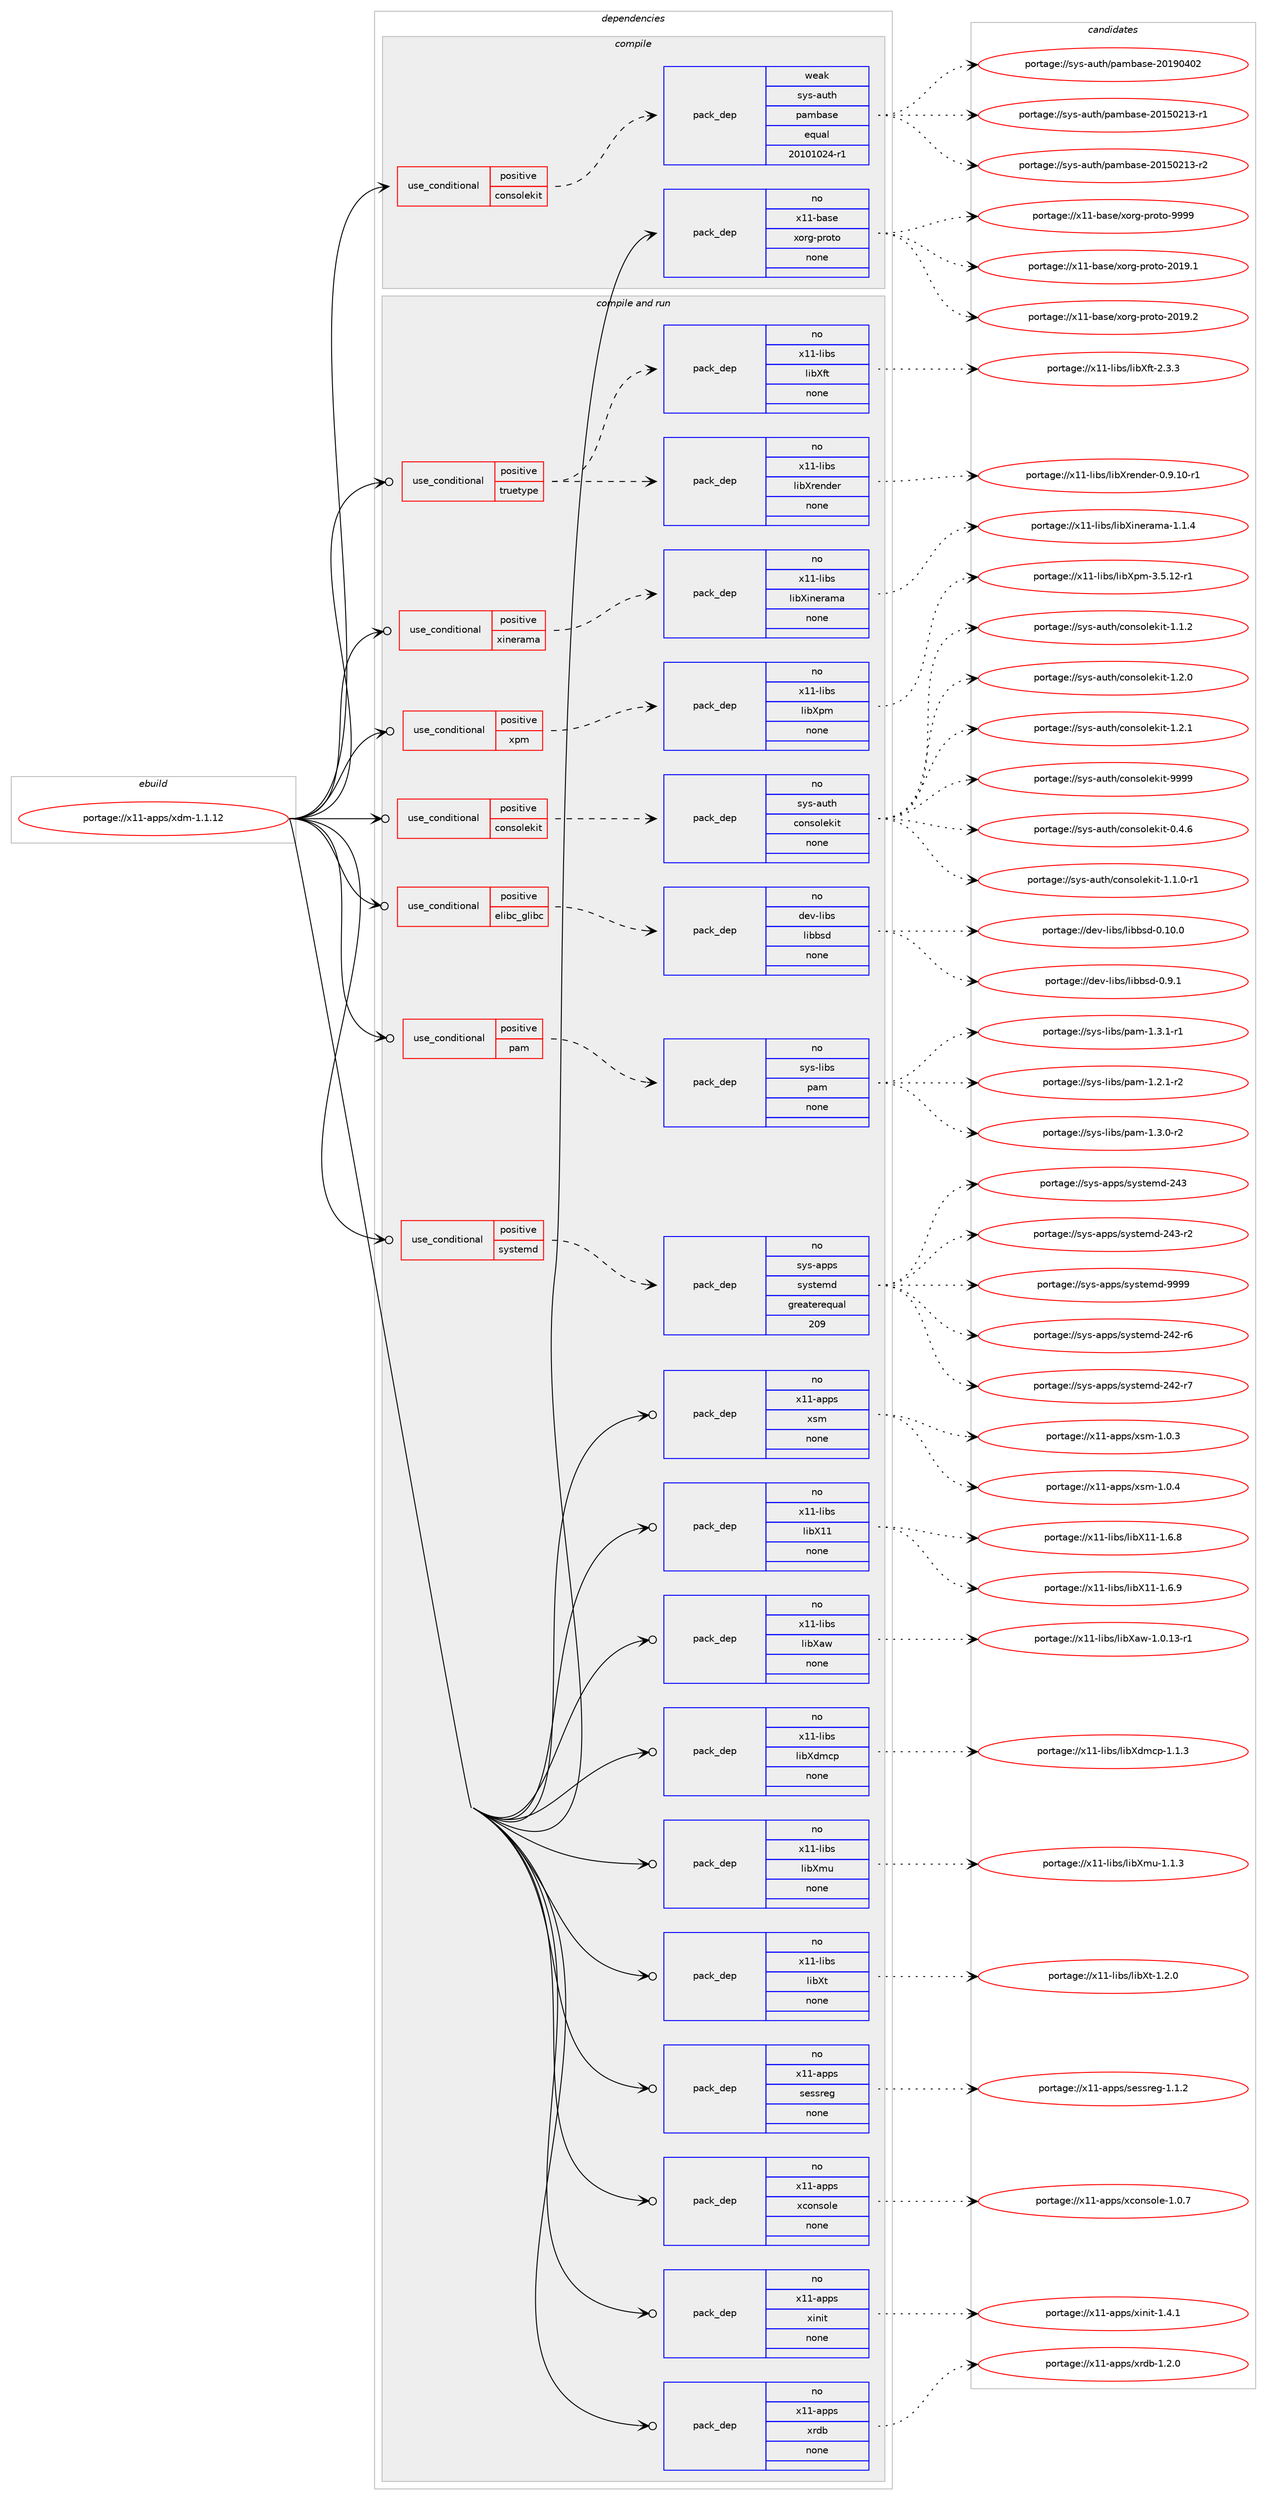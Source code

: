 digraph prolog {

# *************
# Graph options
# *************

newrank=true;
concentrate=true;
compound=true;
graph [rankdir=LR,fontname=Helvetica,fontsize=10,ranksep=1.5];#, ranksep=2.5, nodesep=0.2];
edge  [arrowhead=vee];
node  [fontname=Helvetica,fontsize=10];

# **********
# The ebuild
# **********

subgraph cluster_leftcol {
color=gray;
rank=same;
label=<<i>ebuild</i>>;
id [label="portage://x11-apps/xdm-1.1.12", color=red, width=4, href="../x11-apps/xdm-1.1.12.svg"];
}

# ****************
# The dependencies
# ****************

subgraph cluster_midcol {
color=gray;
label=<<i>dependencies</i>>;
subgraph cluster_compile {
fillcolor="#eeeeee";
style=filled;
label=<<i>compile</i>>;
subgraph cond107454 {
dependency446127 [label=<<TABLE BORDER="0" CELLBORDER="1" CELLSPACING="0" CELLPADDING="4"><TR><TD ROWSPAN="3" CELLPADDING="10">use_conditional</TD></TR><TR><TD>positive</TD></TR><TR><TD>consolekit</TD></TR></TABLE>>, shape=none, color=red];
subgraph pack330726 {
dependency446128 [label=<<TABLE BORDER="0" CELLBORDER="1" CELLSPACING="0" CELLPADDING="4" WIDTH="220"><TR><TD ROWSPAN="6" CELLPADDING="30">pack_dep</TD></TR><TR><TD WIDTH="110">weak</TD></TR><TR><TD>sys-auth</TD></TR><TR><TD>pambase</TD></TR><TR><TD>equal</TD></TR><TR><TD>20101024-r1</TD></TR></TABLE>>, shape=none, color=blue];
}
dependency446127:e -> dependency446128:w [weight=20,style="dashed",arrowhead="vee"];
}
id:e -> dependency446127:w [weight=20,style="solid",arrowhead="vee"];
subgraph pack330727 {
dependency446129 [label=<<TABLE BORDER="0" CELLBORDER="1" CELLSPACING="0" CELLPADDING="4" WIDTH="220"><TR><TD ROWSPAN="6" CELLPADDING="30">pack_dep</TD></TR><TR><TD WIDTH="110">no</TD></TR><TR><TD>x11-base</TD></TR><TR><TD>xorg-proto</TD></TR><TR><TD>none</TD></TR><TR><TD></TD></TR></TABLE>>, shape=none, color=blue];
}
id:e -> dependency446129:w [weight=20,style="solid",arrowhead="vee"];
}
subgraph cluster_compileandrun {
fillcolor="#eeeeee";
style=filled;
label=<<i>compile and run</i>>;
subgraph cond107455 {
dependency446130 [label=<<TABLE BORDER="0" CELLBORDER="1" CELLSPACING="0" CELLPADDING="4"><TR><TD ROWSPAN="3" CELLPADDING="10">use_conditional</TD></TR><TR><TD>positive</TD></TR><TR><TD>consolekit</TD></TR></TABLE>>, shape=none, color=red];
subgraph pack330728 {
dependency446131 [label=<<TABLE BORDER="0" CELLBORDER="1" CELLSPACING="0" CELLPADDING="4" WIDTH="220"><TR><TD ROWSPAN="6" CELLPADDING="30">pack_dep</TD></TR><TR><TD WIDTH="110">no</TD></TR><TR><TD>sys-auth</TD></TR><TR><TD>consolekit</TD></TR><TR><TD>none</TD></TR><TR><TD></TD></TR></TABLE>>, shape=none, color=blue];
}
dependency446130:e -> dependency446131:w [weight=20,style="dashed",arrowhead="vee"];
}
id:e -> dependency446130:w [weight=20,style="solid",arrowhead="odotvee"];
subgraph cond107456 {
dependency446132 [label=<<TABLE BORDER="0" CELLBORDER="1" CELLSPACING="0" CELLPADDING="4"><TR><TD ROWSPAN="3" CELLPADDING="10">use_conditional</TD></TR><TR><TD>positive</TD></TR><TR><TD>elibc_glibc</TD></TR></TABLE>>, shape=none, color=red];
subgraph pack330729 {
dependency446133 [label=<<TABLE BORDER="0" CELLBORDER="1" CELLSPACING="0" CELLPADDING="4" WIDTH="220"><TR><TD ROWSPAN="6" CELLPADDING="30">pack_dep</TD></TR><TR><TD WIDTH="110">no</TD></TR><TR><TD>dev-libs</TD></TR><TR><TD>libbsd</TD></TR><TR><TD>none</TD></TR><TR><TD></TD></TR></TABLE>>, shape=none, color=blue];
}
dependency446132:e -> dependency446133:w [weight=20,style="dashed",arrowhead="vee"];
}
id:e -> dependency446132:w [weight=20,style="solid",arrowhead="odotvee"];
subgraph cond107457 {
dependency446134 [label=<<TABLE BORDER="0" CELLBORDER="1" CELLSPACING="0" CELLPADDING="4"><TR><TD ROWSPAN="3" CELLPADDING="10">use_conditional</TD></TR><TR><TD>positive</TD></TR><TR><TD>pam</TD></TR></TABLE>>, shape=none, color=red];
subgraph pack330730 {
dependency446135 [label=<<TABLE BORDER="0" CELLBORDER="1" CELLSPACING="0" CELLPADDING="4" WIDTH="220"><TR><TD ROWSPAN="6" CELLPADDING="30">pack_dep</TD></TR><TR><TD WIDTH="110">no</TD></TR><TR><TD>sys-libs</TD></TR><TR><TD>pam</TD></TR><TR><TD>none</TD></TR><TR><TD></TD></TR></TABLE>>, shape=none, color=blue];
}
dependency446134:e -> dependency446135:w [weight=20,style="dashed",arrowhead="vee"];
}
id:e -> dependency446134:w [weight=20,style="solid",arrowhead="odotvee"];
subgraph cond107458 {
dependency446136 [label=<<TABLE BORDER="0" CELLBORDER="1" CELLSPACING="0" CELLPADDING="4"><TR><TD ROWSPAN="3" CELLPADDING="10">use_conditional</TD></TR><TR><TD>positive</TD></TR><TR><TD>systemd</TD></TR></TABLE>>, shape=none, color=red];
subgraph pack330731 {
dependency446137 [label=<<TABLE BORDER="0" CELLBORDER="1" CELLSPACING="0" CELLPADDING="4" WIDTH="220"><TR><TD ROWSPAN="6" CELLPADDING="30">pack_dep</TD></TR><TR><TD WIDTH="110">no</TD></TR><TR><TD>sys-apps</TD></TR><TR><TD>systemd</TD></TR><TR><TD>greaterequal</TD></TR><TR><TD>209</TD></TR></TABLE>>, shape=none, color=blue];
}
dependency446136:e -> dependency446137:w [weight=20,style="dashed",arrowhead="vee"];
}
id:e -> dependency446136:w [weight=20,style="solid",arrowhead="odotvee"];
subgraph cond107459 {
dependency446138 [label=<<TABLE BORDER="0" CELLBORDER="1" CELLSPACING="0" CELLPADDING="4"><TR><TD ROWSPAN="3" CELLPADDING="10">use_conditional</TD></TR><TR><TD>positive</TD></TR><TR><TD>truetype</TD></TR></TABLE>>, shape=none, color=red];
subgraph pack330732 {
dependency446139 [label=<<TABLE BORDER="0" CELLBORDER="1" CELLSPACING="0" CELLPADDING="4" WIDTH="220"><TR><TD ROWSPAN="6" CELLPADDING="30">pack_dep</TD></TR><TR><TD WIDTH="110">no</TD></TR><TR><TD>x11-libs</TD></TR><TR><TD>libXrender</TD></TR><TR><TD>none</TD></TR><TR><TD></TD></TR></TABLE>>, shape=none, color=blue];
}
dependency446138:e -> dependency446139:w [weight=20,style="dashed",arrowhead="vee"];
subgraph pack330733 {
dependency446140 [label=<<TABLE BORDER="0" CELLBORDER="1" CELLSPACING="0" CELLPADDING="4" WIDTH="220"><TR><TD ROWSPAN="6" CELLPADDING="30">pack_dep</TD></TR><TR><TD WIDTH="110">no</TD></TR><TR><TD>x11-libs</TD></TR><TR><TD>libXft</TD></TR><TR><TD>none</TD></TR><TR><TD></TD></TR></TABLE>>, shape=none, color=blue];
}
dependency446138:e -> dependency446140:w [weight=20,style="dashed",arrowhead="vee"];
}
id:e -> dependency446138:w [weight=20,style="solid",arrowhead="odotvee"];
subgraph cond107460 {
dependency446141 [label=<<TABLE BORDER="0" CELLBORDER="1" CELLSPACING="0" CELLPADDING="4"><TR><TD ROWSPAN="3" CELLPADDING="10">use_conditional</TD></TR><TR><TD>positive</TD></TR><TR><TD>xinerama</TD></TR></TABLE>>, shape=none, color=red];
subgraph pack330734 {
dependency446142 [label=<<TABLE BORDER="0" CELLBORDER="1" CELLSPACING="0" CELLPADDING="4" WIDTH="220"><TR><TD ROWSPAN="6" CELLPADDING="30">pack_dep</TD></TR><TR><TD WIDTH="110">no</TD></TR><TR><TD>x11-libs</TD></TR><TR><TD>libXinerama</TD></TR><TR><TD>none</TD></TR><TR><TD></TD></TR></TABLE>>, shape=none, color=blue];
}
dependency446141:e -> dependency446142:w [weight=20,style="dashed",arrowhead="vee"];
}
id:e -> dependency446141:w [weight=20,style="solid",arrowhead="odotvee"];
subgraph cond107461 {
dependency446143 [label=<<TABLE BORDER="0" CELLBORDER="1" CELLSPACING="0" CELLPADDING="4"><TR><TD ROWSPAN="3" CELLPADDING="10">use_conditional</TD></TR><TR><TD>positive</TD></TR><TR><TD>xpm</TD></TR></TABLE>>, shape=none, color=red];
subgraph pack330735 {
dependency446144 [label=<<TABLE BORDER="0" CELLBORDER="1" CELLSPACING="0" CELLPADDING="4" WIDTH="220"><TR><TD ROWSPAN="6" CELLPADDING="30">pack_dep</TD></TR><TR><TD WIDTH="110">no</TD></TR><TR><TD>x11-libs</TD></TR><TR><TD>libXpm</TD></TR><TR><TD>none</TD></TR><TR><TD></TD></TR></TABLE>>, shape=none, color=blue];
}
dependency446143:e -> dependency446144:w [weight=20,style="dashed",arrowhead="vee"];
}
id:e -> dependency446143:w [weight=20,style="solid",arrowhead="odotvee"];
subgraph pack330736 {
dependency446145 [label=<<TABLE BORDER="0" CELLBORDER="1" CELLSPACING="0" CELLPADDING="4" WIDTH="220"><TR><TD ROWSPAN="6" CELLPADDING="30">pack_dep</TD></TR><TR><TD WIDTH="110">no</TD></TR><TR><TD>x11-apps</TD></TR><TR><TD>sessreg</TD></TR><TR><TD>none</TD></TR><TR><TD></TD></TR></TABLE>>, shape=none, color=blue];
}
id:e -> dependency446145:w [weight=20,style="solid",arrowhead="odotvee"];
subgraph pack330737 {
dependency446146 [label=<<TABLE BORDER="0" CELLBORDER="1" CELLSPACING="0" CELLPADDING="4" WIDTH="220"><TR><TD ROWSPAN="6" CELLPADDING="30">pack_dep</TD></TR><TR><TD WIDTH="110">no</TD></TR><TR><TD>x11-apps</TD></TR><TR><TD>xconsole</TD></TR><TR><TD>none</TD></TR><TR><TD></TD></TR></TABLE>>, shape=none, color=blue];
}
id:e -> dependency446146:w [weight=20,style="solid",arrowhead="odotvee"];
subgraph pack330738 {
dependency446147 [label=<<TABLE BORDER="0" CELLBORDER="1" CELLSPACING="0" CELLPADDING="4" WIDTH="220"><TR><TD ROWSPAN="6" CELLPADDING="30">pack_dep</TD></TR><TR><TD WIDTH="110">no</TD></TR><TR><TD>x11-apps</TD></TR><TR><TD>xinit</TD></TR><TR><TD>none</TD></TR><TR><TD></TD></TR></TABLE>>, shape=none, color=blue];
}
id:e -> dependency446147:w [weight=20,style="solid",arrowhead="odotvee"];
subgraph pack330739 {
dependency446148 [label=<<TABLE BORDER="0" CELLBORDER="1" CELLSPACING="0" CELLPADDING="4" WIDTH="220"><TR><TD ROWSPAN="6" CELLPADDING="30">pack_dep</TD></TR><TR><TD WIDTH="110">no</TD></TR><TR><TD>x11-apps</TD></TR><TR><TD>xrdb</TD></TR><TR><TD>none</TD></TR><TR><TD></TD></TR></TABLE>>, shape=none, color=blue];
}
id:e -> dependency446148:w [weight=20,style="solid",arrowhead="odotvee"];
subgraph pack330740 {
dependency446149 [label=<<TABLE BORDER="0" CELLBORDER="1" CELLSPACING="0" CELLPADDING="4" WIDTH="220"><TR><TD ROWSPAN="6" CELLPADDING="30">pack_dep</TD></TR><TR><TD WIDTH="110">no</TD></TR><TR><TD>x11-apps</TD></TR><TR><TD>xsm</TD></TR><TR><TD>none</TD></TR><TR><TD></TD></TR></TABLE>>, shape=none, color=blue];
}
id:e -> dependency446149:w [weight=20,style="solid",arrowhead="odotvee"];
subgraph pack330741 {
dependency446150 [label=<<TABLE BORDER="0" CELLBORDER="1" CELLSPACING="0" CELLPADDING="4" WIDTH="220"><TR><TD ROWSPAN="6" CELLPADDING="30">pack_dep</TD></TR><TR><TD WIDTH="110">no</TD></TR><TR><TD>x11-libs</TD></TR><TR><TD>libX11</TD></TR><TR><TD>none</TD></TR><TR><TD></TD></TR></TABLE>>, shape=none, color=blue];
}
id:e -> dependency446150:w [weight=20,style="solid",arrowhead="odotvee"];
subgraph pack330742 {
dependency446151 [label=<<TABLE BORDER="0" CELLBORDER="1" CELLSPACING="0" CELLPADDING="4" WIDTH="220"><TR><TD ROWSPAN="6" CELLPADDING="30">pack_dep</TD></TR><TR><TD WIDTH="110">no</TD></TR><TR><TD>x11-libs</TD></TR><TR><TD>libXaw</TD></TR><TR><TD>none</TD></TR><TR><TD></TD></TR></TABLE>>, shape=none, color=blue];
}
id:e -> dependency446151:w [weight=20,style="solid",arrowhead="odotvee"];
subgraph pack330743 {
dependency446152 [label=<<TABLE BORDER="0" CELLBORDER="1" CELLSPACING="0" CELLPADDING="4" WIDTH="220"><TR><TD ROWSPAN="6" CELLPADDING="30">pack_dep</TD></TR><TR><TD WIDTH="110">no</TD></TR><TR><TD>x11-libs</TD></TR><TR><TD>libXdmcp</TD></TR><TR><TD>none</TD></TR><TR><TD></TD></TR></TABLE>>, shape=none, color=blue];
}
id:e -> dependency446152:w [weight=20,style="solid",arrowhead="odotvee"];
subgraph pack330744 {
dependency446153 [label=<<TABLE BORDER="0" CELLBORDER="1" CELLSPACING="0" CELLPADDING="4" WIDTH="220"><TR><TD ROWSPAN="6" CELLPADDING="30">pack_dep</TD></TR><TR><TD WIDTH="110">no</TD></TR><TR><TD>x11-libs</TD></TR><TR><TD>libXmu</TD></TR><TR><TD>none</TD></TR><TR><TD></TD></TR></TABLE>>, shape=none, color=blue];
}
id:e -> dependency446153:w [weight=20,style="solid",arrowhead="odotvee"];
subgraph pack330745 {
dependency446154 [label=<<TABLE BORDER="0" CELLBORDER="1" CELLSPACING="0" CELLPADDING="4" WIDTH="220"><TR><TD ROWSPAN="6" CELLPADDING="30">pack_dep</TD></TR><TR><TD WIDTH="110">no</TD></TR><TR><TD>x11-libs</TD></TR><TR><TD>libXt</TD></TR><TR><TD>none</TD></TR><TR><TD></TD></TR></TABLE>>, shape=none, color=blue];
}
id:e -> dependency446154:w [weight=20,style="solid",arrowhead="odotvee"];
}
subgraph cluster_run {
fillcolor="#eeeeee";
style=filled;
label=<<i>run</i>>;
}
}

# **************
# The candidates
# **************

subgraph cluster_choices {
rank=same;
color=gray;
label=<<i>candidates</i>>;

subgraph choice330726 {
color=black;
nodesep=1;
choiceportage1151211154597117116104471129710998971151014550484953485049514511449 [label="portage://sys-auth/pambase-20150213-r1", color=red, width=4,href="../sys-auth/pambase-20150213-r1.svg"];
choiceportage1151211154597117116104471129710998971151014550484953485049514511450 [label="portage://sys-auth/pambase-20150213-r2", color=red, width=4,href="../sys-auth/pambase-20150213-r2.svg"];
choiceportage115121115459711711610447112971099897115101455048495748524850 [label="portage://sys-auth/pambase-20190402", color=red, width=4,href="../sys-auth/pambase-20190402.svg"];
dependency446128:e -> choiceportage1151211154597117116104471129710998971151014550484953485049514511449:w [style=dotted,weight="100"];
dependency446128:e -> choiceportage1151211154597117116104471129710998971151014550484953485049514511450:w [style=dotted,weight="100"];
dependency446128:e -> choiceportage115121115459711711610447112971099897115101455048495748524850:w [style=dotted,weight="100"];
}
subgraph choice330727 {
color=black;
nodesep=1;
choiceportage1204949459897115101471201111141034511211411111611145504849574649 [label="portage://x11-base/xorg-proto-2019.1", color=red, width=4,href="../x11-base/xorg-proto-2019.1.svg"];
choiceportage1204949459897115101471201111141034511211411111611145504849574650 [label="portage://x11-base/xorg-proto-2019.2", color=red, width=4,href="../x11-base/xorg-proto-2019.2.svg"];
choiceportage120494945989711510147120111114103451121141111161114557575757 [label="portage://x11-base/xorg-proto-9999", color=red, width=4,href="../x11-base/xorg-proto-9999.svg"];
dependency446129:e -> choiceportage1204949459897115101471201111141034511211411111611145504849574649:w [style=dotted,weight="100"];
dependency446129:e -> choiceportage1204949459897115101471201111141034511211411111611145504849574650:w [style=dotted,weight="100"];
dependency446129:e -> choiceportage120494945989711510147120111114103451121141111161114557575757:w [style=dotted,weight="100"];
}
subgraph choice330728 {
color=black;
nodesep=1;
choiceportage11512111545971171161044799111110115111108101107105116454846524654 [label="portage://sys-auth/consolekit-0.4.6", color=red, width=4,href="../sys-auth/consolekit-0.4.6.svg"];
choiceportage115121115459711711610447991111101151111081011071051164549464946484511449 [label="portage://sys-auth/consolekit-1.1.0-r1", color=red, width=4,href="../sys-auth/consolekit-1.1.0-r1.svg"];
choiceportage11512111545971171161044799111110115111108101107105116454946494650 [label="portage://sys-auth/consolekit-1.1.2", color=red, width=4,href="../sys-auth/consolekit-1.1.2.svg"];
choiceportage11512111545971171161044799111110115111108101107105116454946504648 [label="portage://sys-auth/consolekit-1.2.0", color=red, width=4,href="../sys-auth/consolekit-1.2.0.svg"];
choiceportage11512111545971171161044799111110115111108101107105116454946504649 [label="portage://sys-auth/consolekit-1.2.1", color=red, width=4,href="../sys-auth/consolekit-1.2.1.svg"];
choiceportage115121115459711711610447991111101151111081011071051164557575757 [label="portage://sys-auth/consolekit-9999", color=red, width=4,href="../sys-auth/consolekit-9999.svg"];
dependency446131:e -> choiceportage11512111545971171161044799111110115111108101107105116454846524654:w [style=dotted,weight="100"];
dependency446131:e -> choiceportage115121115459711711610447991111101151111081011071051164549464946484511449:w [style=dotted,weight="100"];
dependency446131:e -> choiceportage11512111545971171161044799111110115111108101107105116454946494650:w [style=dotted,weight="100"];
dependency446131:e -> choiceportage11512111545971171161044799111110115111108101107105116454946504648:w [style=dotted,weight="100"];
dependency446131:e -> choiceportage11512111545971171161044799111110115111108101107105116454946504649:w [style=dotted,weight="100"];
dependency446131:e -> choiceportage115121115459711711610447991111101151111081011071051164557575757:w [style=dotted,weight="100"];
}
subgraph choice330729 {
color=black;
nodesep=1;
choiceportage100101118451081059811547108105989811510045484649484648 [label="portage://dev-libs/libbsd-0.10.0", color=red, width=4,href="../dev-libs/libbsd-0.10.0.svg"];
choiceportage1001011184510810598115471081059898115100454846574649 [label="portage://dev-libs/libbsd-0.9.1", color=red, width=4,href="../dev-libs/libbsd-0.9.1.svg"];
dependency446133:e -> choiceportage100101118451081059811547108105989811510045484649484648:w [style=dotted,weight="100"];
dependency446133:e -> choiceportage1001011184510810598115471081059898115100454846574649:w [style=dotted,weight="100"];
}
subgraph choice330730 {
color=black;
nodesep=1;
choiceportage115121115451081059811547112971094549465046494511450 [label="portage://sys-libs/pam-1.2.1-r2", color=red, width=4,href="../sys-libs/pam-1.2.1-r2.svg"];
choiceportage115121115451081059811547112971094549465146484511450 [label="portage://sys-libs/pam-1.3.0-r2", color=red, width=4,href="../sys-libs/pam-1.3.0-r2.svg"];
choiceportage115121115451081059811547112971094549465146494511449 [label="portage://sys-libs/pam-1.3.1-r1", color=red, width=4,href="../sys-libs/pam-1.3.1-r1.svg"];
dependency446135:e -> choiceportage115121115451081059811547112971094549465046494511450:w [style=dotted,weight="100"];
dependency446135:e -> choiceportage115121115451081059811547112971094549465146484511450:w [style=dotted,weight="100"];
dependency446135:e -> choiceportage115121115451081059811547112971094549465146494511449:w [style=dotted,weight="100"];
}
subgraph choice330731 {
color=black;
nodesep=1;
choiceportage115121115459711211211547115121115116101109100455052504511454 [label="portage://sys-apps/systemd-242-r6", color=red, width=4,href="../sys-apps/systemd-242-r6.svg"];
choiceportage115121115459711211211547115121115116101109100455052504511455 [label="portage://sys-apps/systemd-242-r7", color=red, width=4,href="../sys-apps/systemd-242-r7.svg"];
choiceportage11512111545971121121154711512111511610110910045505251 [label="portage://sys-apps/systemd-243", color=red, width=4,href="../sys-apps/systemd-243.svg"];
choiceportage115121115459711211211547115121115116101109100455052514511450 [label="portage://sys-apps/systemd-243-r2", color=red, width=4,href="../sys-apps/systemd-243-r2.svg"];
choiceportage1151211154597112112115471151211151161011091004557575757 [label="portage://sys-apps/systemd-9999", color=red, width=4,href="../sys-apps/systemd-9999.svg"];
dependency446137:e -> choiceportage115121115459711211211547115121115116101109100455052504511454:w [style=dotted,weight="100"];
dependency446137:e -> choiceportage115121115459711211211547115121115116101109100455052504511455:w [style=dotted,weight="100"];
dependency446137:e -> choiceportage11512111545971121121154711512111511610110910045505251:w [style=dotted,weight="100"];
dependency446137:e -> choiceportage115121115459711211211547115121115116101109100455052514511450:w [style=dotted,weight="100"];
dependency446137:e -> choiceportage1151211154597112112115471151211151161011091004557575757:w [style=dotted,weight="100"];
}
subgraph choice330732 {
color=black;
nodesep=1;
choiceportage12049494510810598115471081059888114101110100101114454846574649484511449 [label="portage://x11-libs/libXrender-0.9.10-r1", color=red, width=4,href="../x11-libs/libXrender-0.9.10-r1.svg"];
dependency446139:e -> choiceportage12049494510810598115471081059888114101110100101114454846574649484511449:w [style=dotted,weight="100"];
}
subgraph choice330733 {
color=black;
nodesep=1;
choiceportage12049494510810598115471081059888102116455046514651 [label="portage://x11-libs/libXft-2.3.3", color=red, width=4,href="../x11-libs/libXft-2.3.3.svg"];
dependency446140:e -> choiceportage12049494510810598115471081059888102116455046514651:w [style=dotted,weight="100"];
}
subgraph choice330734 {
color=black;
nodesep=1;
choiceportage120494945108105981154710810598881051101011149710997454946494652 [label="portage://x11-libs/libXinerama-1.1.4", color=red, width=4,href="../x11-libs/libXinerama-1.1.4.svg"];
dependency446142:e -> choiceportage120494945108105981154710810598881051101011149710997454946494652:w [style=dotted,weight="100"];
}
subgraph choice330735 {
color=black;
nodesep=1;
choiceportage12049494510810598115471081059888112109455146534649504511449 [label="portage://x11-libs/libXpm-3.5.12-r1", color=red, width=4,href="../x11-libs/libXpm-3.5.12-r1.svg"];
dependency446144:e -> choiceportage12049494510810598115471081059888112109455146534649504511449:w [style=dotted,weight="100"];
}
subgraph choice330736 {
color=black;
nodesep=1;
choiceportage1204949459711211211547115101115115114101103454946494650 [label="portage://x11-apps/sessreg-1.1.2", color=red, width=4,href="../x11-apps/sessreg-1.1.2.svg"];
dependency446145:e -> choiceportage1204949459711211211547115101115115114101103454946494650:w [style=dotted,weight="100"];
}
subgraph choice330737 {
color=black;
nodesep=1;
choiceportage120494945971121121154712099111110115111108101454946484655 [label="portage://x11-apps/xconsole-1.0.7", color=red, width=4,href="../x11-apps/xconsole-1.0.7.svg"];
dependency446146:e -> choiceportage120494945971121121154712099111110115111108101454946484655:w [style=dotted,weight="100"];
}
subgraph choice330738 {
color=black;
nodesep=1;
choiceportage1204949459711211211547120105110105116454946524649 [label="portage://x11-apps/xinit-1.4.1", color=red, width=4,href="../x11-apps/xinit-1.4.1.svg"];
dependency446147:e -> choiceportage1204949459711211211547120105110105116454946524649:w [style=dotted,weight="100"];
}
subgraph choice330739 {
color=black;
nodesep=1;
choiceportage120494945971121121154712011410098454946504648 [label="portage://x11-apps/xrdb-1.2.0", color=red, width=4,href="../x11-apps/xrdb-1.2.0.svg"];
dependency446148:e -> choiceportage120494945971121121154712011410098454946504648:w [style=dotted,weight="100"];
}
subgraph choice330740 {
color=black;
nodesep=1;
choiceportage1204949459711211211547120115109454946484651 [label="portage://x11-apps/xsm-1.0.3", color=red, width=4,href="../x11-apps/xsm-1.0.3.svg"];
choiceportage1204949459711211211547120115109454946484652 [label="portage://x11-apps/xsm-1.0.4", color=red, width=4,href="../x11-apps/xsm-1.0.4.svg"];
dependency446149:e -> choiceportage1204949459711211211547120115109454946484651:w [style=dotted,weight="100"];
dependency446149:e -> choiceportage1204949459711211211547120115109454946484652:w [style=dotted,weight="100"];
}
subgraph choice330741 {
color=black;
nodesep=1;
choiceportage120494945108105981154710810598884949454946544656 [label="portage://x11-libs/libX11-1.6.8", color=red, width=4,href="../x11-libs/libX11-1.6.8.svg"];
choiceportage120494945108105981154710810598884949454946544657 [label="portage://x11-libs/libX11-1.6.9", color=red, width=4,href="../x11-libs/libX11-1.6.9.svg"];
dependency446150:e -> choiceportage120494945108105981154710810598884949454946544656:w [style=dotted,weight="100"];
dependency446150:e -> choiceportage120494945108105981154710810598884949454946544657:w [style=dotted,weight="100"];
}
subgraph choice330742 {
color=black;
nodesep=1;
choiceportage1204949451081059811547108105988897119454946484649514511449 [label="portage://x11-libs/libXaw-1.0.13-r1", color=red, width=4,href="../x11-libs/libXaw-1.0.13-r1.svg"];
dependency446151:e -> choiceportage1204949451081059811547108105988897119454946484649514511449:w [style=dotted,weight="100"];
}
subgraph choice330743 {
color=black;
nodesep=1;
choiceportage1204949451081059811547108105988810010999112454946494651 [label="portage://x11-libs/libXdmcp-1.1.3", color=red, width=4,href="../x11-libs/libXdmcp-1.1.3.svg"];
dependency446152:e -> choiceportage1204949451081059811547108105988810010999112454946494651:w [style=dotted,weight="100"];
}
subgraph choice330744 {
color=black;
nodesep=1;
choiceportage12049494510810598115471081059888109117454946494651 [label="portage://x11-libs/libXmu-1.1.3", color=red, width=4,href="../x11-libs/libXmu-1.1.3.svg"];
dependency446153:e -> choiceportage12049494510810598115471081059888109117454946494651:w [style=dotted,weight="100"];
}
subgraph choice330745 {
color=black;
nodesep=1;
choiceportage12049494510810598115471081059888116454946504648 [label="portage://x11-libs/libXt-1.2.0", color=red, width=4,href="../x11-libs/libXt-1.2.0.svg"];
dependency446154:e -> choiceportage12049494510810598115471081059888116454946504648:w [style=dotted,weight="100"];
}
}

}
